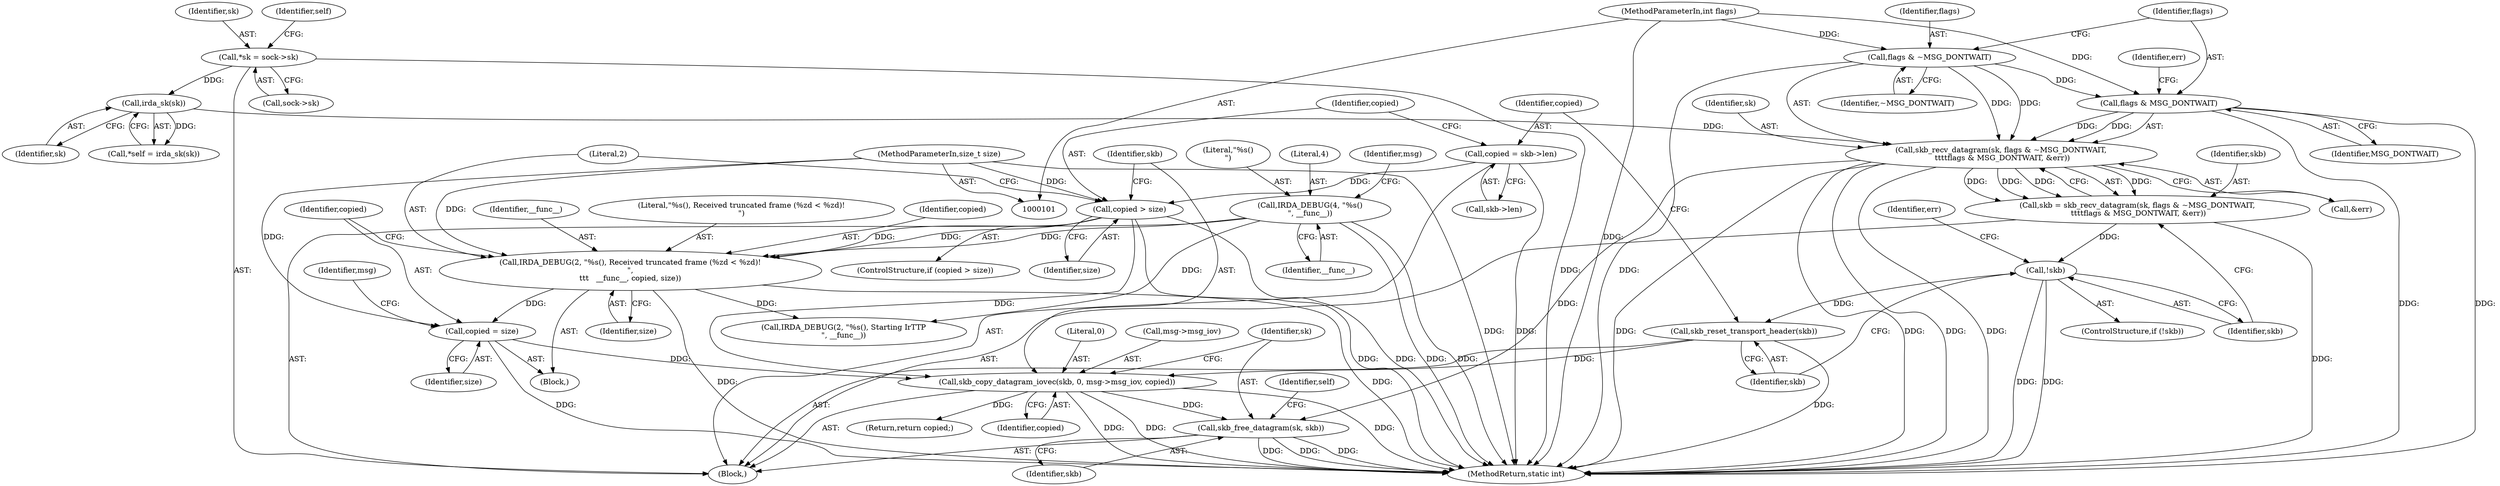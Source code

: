 digraph "0_linux_5ae94c0d2f0bed41d6718be743985d61b7f5c47d@API" {
"1000181" [label="(Call,skb_free_datagram(sk, skb))"];
"1000133" [label="(Call,skb_recv_datagram(sk, flags & ~MSG_DONTWAIT,\n \t\t\t\tflags & MSG_DONTWAIT, &err))"];
"1000117" [label="(Call,irda_sk(sk))"];
"1000109" [label="(Call,*sk = sock->sk)"];
"1000135" [label="(Call,flags & ~MSG_DONTWAIT)"];
"1000106" [label="(MethodParameterIn,int flags)"];
"1000138" [label="(Call,flags & MSG_DONTWAIT)"];
"1000174" [label="(Call,skb_copy_datagram_iovec(skb, 0, msg->msg_iov, copied))"];
"1000148" [label="(Call,skb_reset_transport_header(skb))"];
"1000144" [label="(Call,!skb)"];
"1000131" [label="(Call,skb = skb_recv_datagram(sk, flags & ~MSG_DONTWAIT,\n \t\t\t\tflags & MSG_DONTWAIT, &err))"];
"1000156" [label="(Call,copied > size)"];
"1000150" [label="(Call,copied = skb->len)"];
"1000105" [label="(MethodParameterIn,size_t size)"];
"1000166" [label="(Call,copied = size)"];
"1000160" [label="(Call,IRDA_DEBUG(2, \"%s(), Received truncated frame (%zd < %zd)!\n\",\n\t\t\t   __func__, copied, size))"];
"1000122" [label="(Call,IRDA_DEBUG(4, \"%s()\n\", __func__))"];
"1000160" [label="(Call,IRDA_DEBUG(2, \"%s(), Received truncated frame (%zd < %zd)!\n\",\n\t\t\t   __func__, copied, size))"];
"1000138" [label="(Call,flags & MSG_DONTWAIT)"];
"1000204" [label="(Call,IRDA_DEBUG(2, \"%s(), Starting IrTTP\n\", __func__))"];
"1000122" [label="(Call,IRDA_DEBUG(4, \"%s()\n\", __func__))"];
"1000110" [label="(Identifier,sk)"];
"1000157" [label="(Identifier,copied)"];
"1000151" [label="(Identifier,copied)"];
"1000187" [label="(Identifier,self)"];
"1000124" [label="(Literal,\"%s()\n\")"];
"1000148" [label="(Call,skb_reset_transport_header(skb))"];
"1000107" [label="(Block,)"];
"1000147" [label="(Identifier,err)"];
"1000158" [label="(Identifier,size)"];
"1000183" [label="(Identifier,skb)"];
"1000145" [label="(Identifier,skb)"];
"1000132" [label="(Identifier,skb)"];
"1000106" [label="(MethodParameterIn,int flags)"];
"1000177" [label="(Call,msg->msg_iov)"];
"1000218" [label="(Return,return copied;)"];
"1000105" [label="(MethodParameterIn,size_t size)"];
"1000115" [label="(Call,*self = irda_sk(sk))"];
"1000140" [label="(Identifier,MSG_DONTWAIT)"];
"1000180" [label="(Identifier,copied)"];
"1000168" [label="(Identifier,size)"];
"1000162" [label="(Literal,\"%s(), Received truncated frame (%zd < %zd)!\n\")"];
"1000171" [label="(Identifier,msg)"];
"1000164" [label="(Identifier,copied)"];
"1000116" [label="(Identifier,self)"];
"1000175" [label="(Identifier,skb)"];
"1000220" [label="(MethodReturn,static int)"];
"1000131" [label="(Call,skb = skb_recv_datagram(sk, flags & ~MSG_DONTWAIT,\n \t\t\t\tflags & MSG_DONTWAIT, &err))"];
"1000176" [label="(Literal,0)"];
"1000137" [label="(Identifier,~MSG_DONTWAIT)"];
"1000161" [label="(Literal,2)"];
"1000135" [label="(Call,flags & ~MSG_DONTWAIT)"];
"1000118" [label="(Identifier,sk)"];
"1000150" [label="(Call,copied = skb->len)"];
"1000156" [label="(Call,copied > size)"];
"1000111" [label="(Call,sock->sk)"];
"1000174" [label="(Call,skb_copy_datagram_iovec(skb, 0, msg->msg_iov, copied))"];
"1000133" [label="(Call,skb_recv_datagram(sk, flags & ~MSG_DONTWAIT,\n \t\t\t\tflags & MSG_DONTWAIT, &err))"];
"1000136" [label="(Identifier,flags)"];
"1000181" [label="(Call,skb_free_datagram(sk, skb))"];
"1000149" [label="(Identifier,skb)"];
"1000144" [label="(Call,!skb)"];
"1000142" [label="(Identifier,err)"];
"1000139" [label="(Identifier,flags)"];
"1000117" [label="(Call,irda_sk(sk))"];
"1000159" [label="(Block,)"];
"1000163" [label="(Identifier,__func__)"];
"1000109" [label="(Call,*sk = sock->sk)"];
"1000155" [label="(ControlStructure,if (copied > size))"];
"1000182" [label="(Identifier,sk)"];
"1000123" [label="(Literal,4)"];
"1000141" [label="(Call,&err)"];
"1000166" [label="(Call,copied = size)"];
"1000152" [label="(Call,skb->len)"];
"1000165" [label="(Identifier,size)"];
"1000143" [label="(ControlStructure,if (!skb))"];
"1000125" [label="(Identifier,__func__)"];
"1000128" [label="(Identifier,msg)"];
"1000167" [label="(Identifier,copied)"];
"1000134" [label="(Identifier,sk)"];
"1000181" -> "1000107"  [label="AST: "];
"1000181" -> "1000183"  [label="CFG: "];
"1000182" -> "1000181"  [label="AST: "];
"1000183" -> "1000181"  [label="AST: "];
"1000187" -> "1000181"  [label="CFG: "];
"1000181" -> "1000220"  [label="DDG: "];
"1000181" -> "1000220"  [label="DDG: "];
"1000181" -> "1000220"  [label="DDG: "];
"1000133" -> "1000181"  [label="DDG: "];
"1000174" -> "1000181"  [label="DDG: "];
"1000133" -> "1000131"  [label="AST: "];
"1000133" -> "1000141"  [label="CFG: "];
"1000134" -> "1000133"  [label="AST: "];
"1000135" -> "1000133"  [label="AST: "];
"1000138" -> "1000133"  [label="AST: "];
"1000141" -> "1000133"  [label="AST: "];
"1000131" -> "1000133"  [label="CFG: "];
"1000133" -> "1000220"  [label="DDG: "];
"1000133" -> "1000220"  [label="DDG: "];
"1000133" -> "1000220"  [label="DDG: "];
"1000133" -> "1000220"  [label="DDG: "];
"1000133" -> "1000131"  [label="DDG: "];
"1000133" -> "1000131"  [label="DDG: "];
"1000133" -> "1000131"  [label="DDG: "];
"1000133" -> "1000131"  [label="DDG: "];
"1000117" -> "1000133"  [label="DDG: "];
"1000135" -> "1000133"  [label="DDG: "];
"1000135" -> "1000133"  [label="DDG: "];
"1000138" -> "1000133"  [label="DDG: "];
"1000138" -> "1000133"  [label="DDG: "];
"1000117" -> "1000115"  [label="AST: "];
"1000117" -> "1000118"  [label="CFG: "];
"1000118" -> "1000117"  [label="AST: "];
"1000115" -> "1000117"  [label="CFG: "];
"1000117" -> "1000115"  [label="DDG: "];
"1000109" -> "1000117"  [label="DDG: "];
"1000109" -> "1000107"  [label="AST: "];
"1000109" -> "1000111"  [label="CFG: "];
"1000110" -> "1000109"  [label="AST: "];
"1000111" -> "1000109"  [label="AST: "];
"1000116" -> "1000109"  [label="CFG: "];
"1000109" -> "1000220"  [label="DDG: "];
"1000135" -> "1000137"  [label="CFG: "];
"1000136" -> "1000135"  [label="AST: "];
"1000137" -> "1000135"  [label="AST: "];
"1000139" -> "1000135"  [label="CFG: "];
"1000135" -> "1000220"  [label="DDG: "];
"1000106" -> "1000135"  [label="DDG: "];
"1000135" -> "1000138"  [label="DDG: "];
"1000106" -> "1000101"  [label="AST: "];
"1000106" -> "1000220"  [label="DDG: "];
"1000106" -> "1000138"  [label="DDG: "];
"1000138" -> "1000140"  [label="CFG: "];
"1000139" -> "1000138"  [label="AST: "];
"1000140" -> "1000138"  [label="AST: "];
"1000142" -> "1000138"  [label="CFG: "];
"1000138" -> "1000220"  [label="DDG: "];
"1000138" -> "1000220"  [label="DDG: "];
"1000174" -> "1000107"  [label="AST: "];
"1000174" -> "1000180"  [label="CFG: "];
"1000175" -> "1000174"  [label="AST: "];
"1000176" -> "1000174"  [label="AST: "];
"1000177" -> "1000174"  [label="AST: "];
"1000180" -> "1000174"  [label="AST: "];
"1000182" -> "1000174"  [label="CFG: "];
"1000174" -> "1000220"  [label="DDG: "];
"1000174" -> "1000220"  [label="DDG: "];
"1000174" -> "1000220"  [label="DDG: "];
"1000148" -> "1000174"  [label="DDG: "];
"1000156" -> "1000174"  [label="DDG: "];
"1000166" -> "1000174"  [label="DDG: "];
"1000174" -> "1000218"  [label="DDG: "];
"1000148" -> "1000107"  [label="AST: "];
"1000148" -> "1000149"  [label="CFG: "];
"1000149" -> "1000148"  [label="AST: "];
"1000151" -> "1000148"  [label="CFG: "];
"1000148" -> "1000220"  [label="DDG: "];
"1000144" -> "1000148"  [label="DDG: "];
"1000144" -> "1000143"  [label="AST: "];
"1000144" -> "1000145"  [label="CFG: "];
"1000145" -> "1000144"  [label="AST: "];
"1000147" -> "1000144"  [label="CFG: "];
"1000149" -> "1000144"  [label="CFG: "];
"1000144" -> "1000220"  [label="DDG: "];
"1000144" -> "1000220"  [label="DDG: "];
"1000131" -> "1000144"  [label="DDG: "];
"1000131" -> "1000107"  [label="AST: "];
"1000132" -> "1000131"  [label="AST: "];
"1000145" -> "1000131"  [label="CFG: "];
"1000131" -> "1000220"  [label="DDG: "];
"1000156" -> "1000155"  [label="AST: "];
"1000156" -> "1000158"  [label="CFG: "];
"1000157" -> "1000156"  [label="AST: "];
"1000158" -> "1000156"  [label="AST: "];
"1000161" -> "1000156"  [label="CFG: "];
"1000175" -> "1000156"  [label="CFG: "];
"1000156" -> "1000220"  [label="DDG: "];
"1000156" -> "1000220"  [label="DDG: "];
"1000150" -> "1000156"  [label="DDG: "];
"1000105" -> "1000156"  [label="DDG: "];
"1000156" -> "1000160"  [label="DDG: "];
"1000156" -> "1000160"  [label="DDG: "];
"1000150" -> "1000107"  [label="AST: "];
"1000150" -> "1000152"  [label="CFG: "];
"1000151" -> "1000150"  [label="AST: "];
"1000152" -> "1000150"  [label="AST: "];
"1000157" -> "1000150"  [label="CFG: "];
"1000150" -> "1000220"  [label="DDG: "];
"1000105" -> "1000101"  [label="AST: "];
"1000105" -> "1000220"  [label="DDG: "];
"1000105" -> "1000160"  [label="DDG: "];
"1000105" -> "1000166"  [label="DDG: "];
"1000166" -> "1000159"  [label="AST: "];
"1000166" -> "1000168"  [label="CFG: "];
"1000167" -> "1000166"  [label="AST: "];
"1000168" -> "1000166"  [label="AST: "];
"1000171" -> "1000166"  [label="CFG: "];
"1000166" -> "1000220"  [label="DDG: "];
"1000160" -> "1000166"  [label="DDG: "];
"1000160" -> "1000159"  [label="AST: "];
"1000160" -> "1000165"  [label="CFG: "];
"1000161" -> "1000160"  [label="AST: "];
"1000162" -> "1000160"  [label="AST: "];
"1000163" -> "1000160"  [label="AST: "];
"1000164" -> "1000160"  [label="AST: "];
"1000165" -> "1000160"  [label="AST: "];
"1000167" -> "1000160"  [label="CFG: "];
"1000160" -> "1000220"  [label="DDG: "];
"1000160" -> "1000220"  [label="DDG: "];
"1000122" -> "1000160"  [label="DDG: "];
"1000160" -> "1000204"  [label="DDG: "];
"1000122" -> "1000107"  [label="AST: "];
"1000122" -> "1000125"  [label="CFG: "];
"1000123" -> "1000122"  [label="AST: "];
"1000124" -> "1000122"  [label="AST: "];
"1000125" -> "1000122"  [label="AST: "];
"1000128" -> "1000122"  [label="CFG: "];
"1000122" -> "1000220"  [label="DDG: "];
"1000122" -> "1000220"  [label="DDG: "];
"1000122" -> "1000204"  [label="DDG: "];
}
